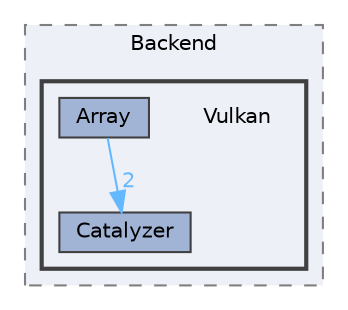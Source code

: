 digraph "D:/Peridyno/peridyno/src/Core/Backend/Vulkan"
{
 // LATEX_PDF_SIZE
  bgcolor="transparent";
  edge [fontname=Helvetica,fontsize=10,labelfontname=Helvetica,labelfontsize=10];
  node [fontname=Helvetica,fontsize=10,shape=box,height=0.2,width=0.4];
  compound=true
  subgraph clusterdir_8f86b873e09b32d26828d918ea1cd04d {
    graph [ bgcolor="#edf0f7", pencolor="grey50", label="Backend", fontname=Helvetica,fontsize=10 style="filled,dashed", URL="dir_8f86b873e09b32d26828d918ea1cd04d.html",tooltip=""]
  subgraph clusterdir_46f73dd7fdb5fd891d8fd5aaa8929de6 {
    graph [ bgcolor="#edf0f7", pencolor="grey25", label="", fontname=Helvetica,fontsize=10 style="filled,bold", URL="dir_46f73dd7fdb5fd891d8fd5aaa8929de6.html",tooltip=""]
    dir_46f73dd7fdb5fd891d8fd5aaa8929de6 [shape=plaintext, label="Vulkan"];
  dir_490141beb48328148cd733361229eae7 [label="Array", fillcolor="#a2b4d6", color="grey25", style="filled", URL="dir_490141beb48328148cd733361229eae7.html",tooltip=""];
  dir_f875dfa4af247f2da6b425ebbb493e45 [label="Catalyzer", fillcolor="#a2b4d6", color="grey25", style="filled", URL="dir_f875dfa4af247f2da6b425ebbb493e45.html",tooltip=""];
  }
  }
  dir_490141beb48328148cd733361229eae7->dir_f875dfa4af247f2da6b425ebbb493e45 [headlabel="2", labeldistance=1.5 headhref="dir_000004_000009.html" href="dir_000004_000009.html" color="steelblue1" fontcolor="steelblue1"];
}
